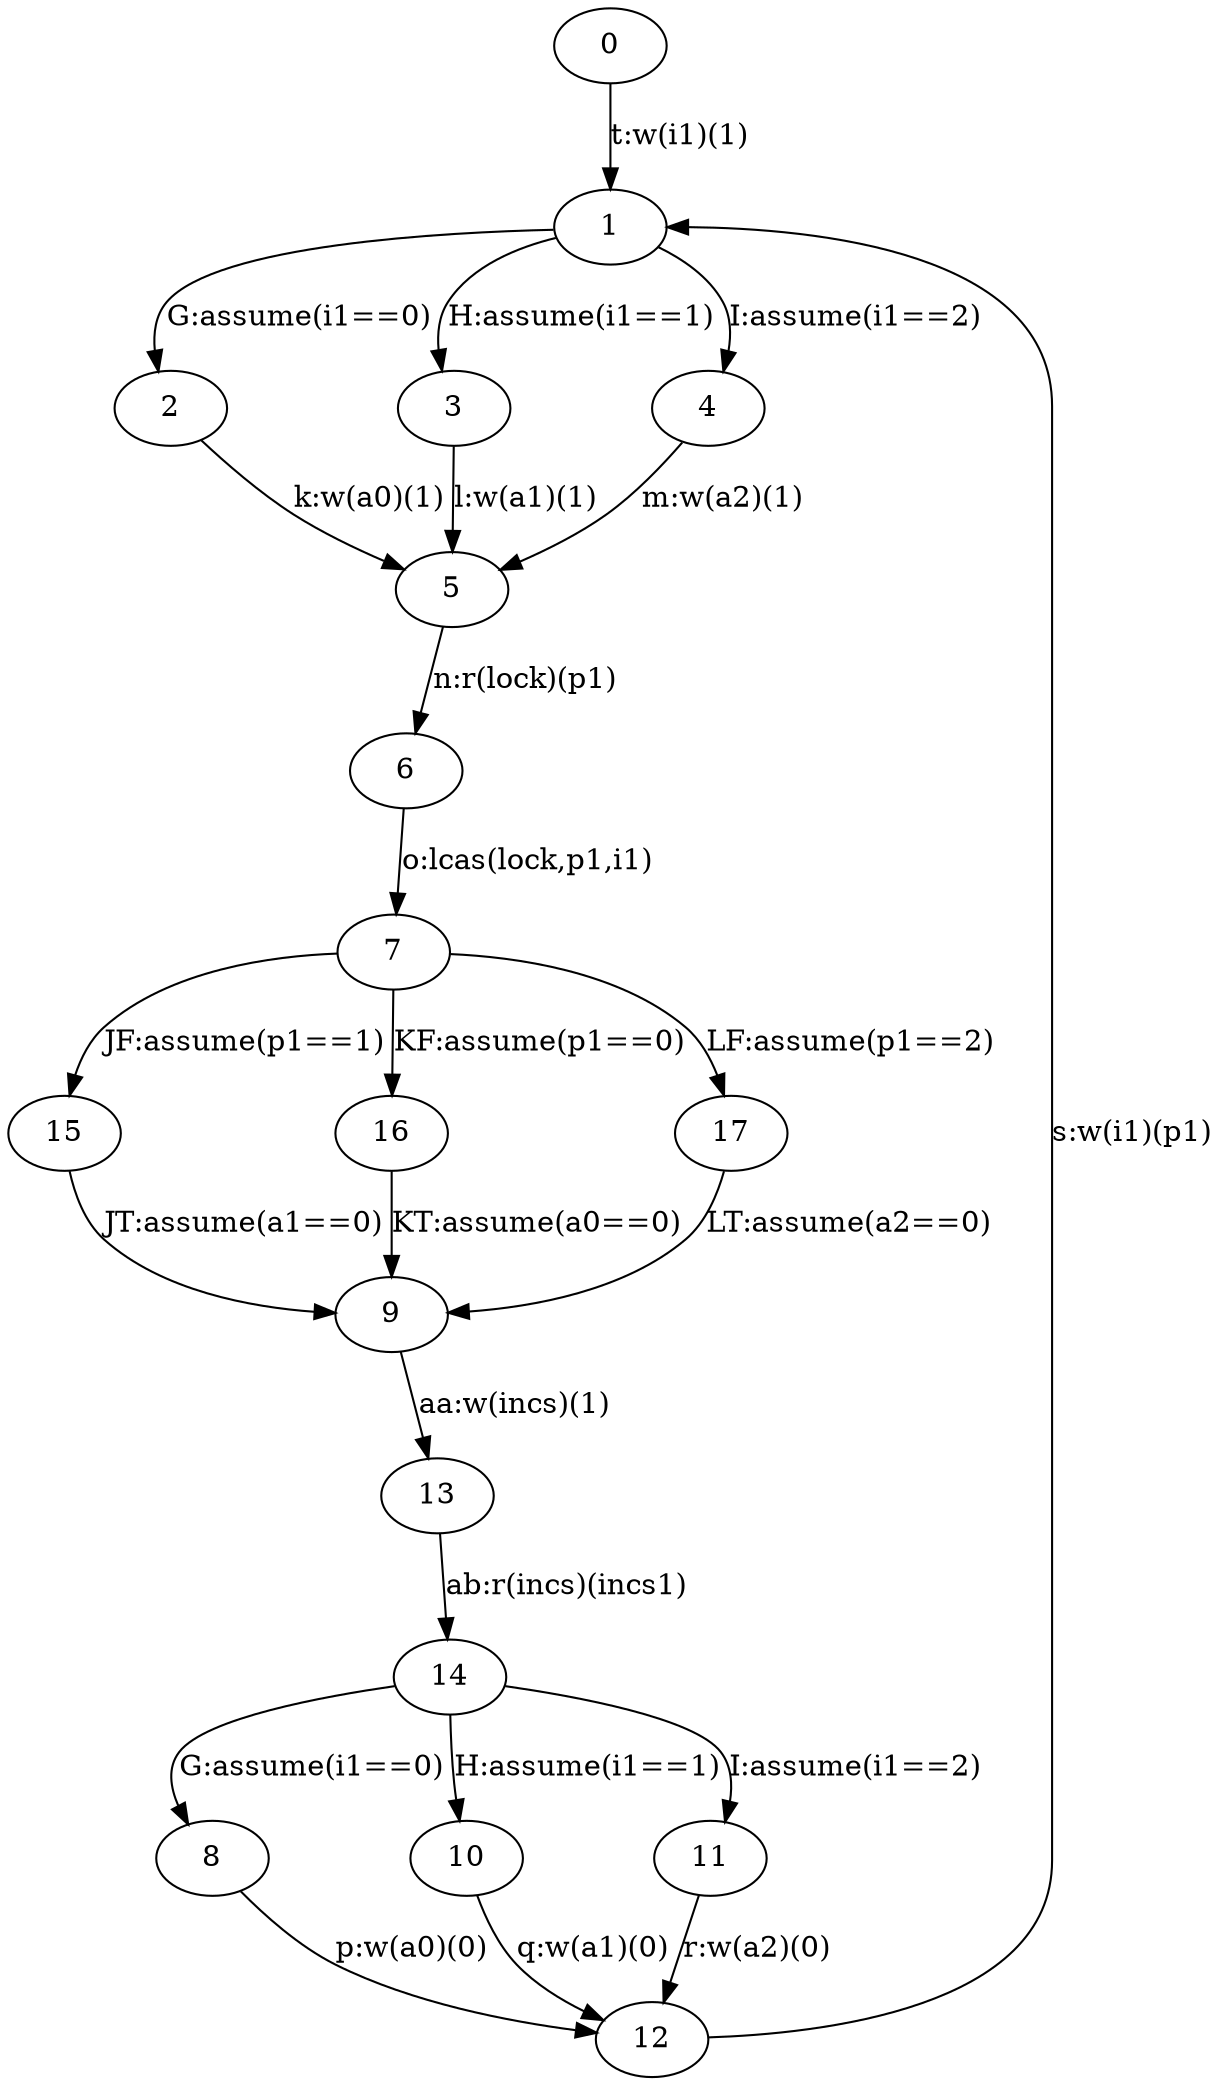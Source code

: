 digraph "unnamed" {
"1" [
fixedsize="false",
label="1",
regular="false",
];
"2" [
fixedsize="false",
label="2",
regular="false",
];
"3" [
fixedsize="false",
label="3",
regular="false",
];
"4" [
fixedsize="false",
label="4",
regular="false",
];
"5" [
fixedsize="false",
label="5",
regular="false",
];
"6" [
fixedsize="false",
label="6",
regular="false",
];
"7" [
fixedsize="false",
label="7",
regular="false",
];
"8" [
fixedsize="false",
label="8",
regular="false",
];
"1" -> "2" [
constraint="true",
decorate="false",
label="G:assume(i1==0)",
labelfloat="false",
];
"1" -> "3" [
constraint="true",
decorate="false",
label="H:assume(i1==1)",
labelfloat="false",
];
"1" -> "4" [
constraint="true",
decorate="false",
label="I:assume(i1==2)",
labelfloat="false",
];
"2" -> "5" [
constraint="true",
decorate="false",
label="k:w(a0)(1)",
labelfloat="false",
];
"3" -> "5" [
constraint="true",
decorate="false",
label="l:w(a1)(1)",
labelfloat="false",
];
"4" -> "5" [
constraint="true",
decorate="false",
label="m:w(a2)(1)",
labelfloat="false",
];
"5" -> "6" [
constraint="true",
decorate="false",
label="n:r(lock)(p1)",
labelfloat="false",
];
"6" -> "7" [
constraint="true",
decorate="false",
label="o:lcas(lock,p1,i1)",
labelfloat="false",
];
"8" [
fixedsize="false",
label="8",
regular="false",
];
"9" [
fixedsize="false",
label="9",
regular="false",
];
"10" [
fixedsize="false",
label="10",
regular="false",
];
"11" [
fixedsize="false",
label="11",
regular="false",
];
"12" [
fixedsize="false",
label="12",
regular="false",
];
"8" -> "12" [
constraint="true",
decorate="false",
label="p:w(a0)(0)",
labelfloat="false",
];
"10" -> "12" [
constraint="true",
decorate="false",
label="q:w(a1)(0)",
labelfloat="false",
];
"11" -> "12" [
constraint="true",
decorate="false",
label="r:w(a2)(0)",
labelfloat="false",
];
"12" -> "1" [
constraint="true",
decorate="false",
label="s:w(i1)(p1)",
labelfloat="false",
];
"0" [
fixedsize="false",
label="0",
regular="false",
];
"0" -> "1" [
constraint="true",
decorate="false",
label="t:w(i1)(1)",
labelfloat="false",
];
"13" [
fixedsize="false",
label="13",
regular="false",
];
"14" [
fixedsize="false",
label="14",
regular="false",
];
"9" -> "13" [
constraint="true",
decorate="false",
label="aa:w(incs)(1)",
labelfloat="false",
];
"13" -> "14" [
constraint="true",
decorate="false",
label="ab:r(incs)(incs1)",
labelfloat="false",
];
"14" -> "8" [
constraint="true",
decorate="false",
label="G:assume(i1==0)",
labelfloat="false",
];
"14" -> "10" [
constraint="true",
decorate="false",
label="H:assume(i1==1)",
labelfloat="false",
];
"14" -> "11" [
constraint="true",
decorate="false",
label="I:assume(i1==2)",
labelfloat="false",
];
"15" [
fixedsize="false",
label="15",
regular="false",
];
"16" [
fixedsize="false",
label="16",
regular="false",
];
"17" [
fixedsize="false",
label="17",
regular="false",
];
"7" -> "15" [
constraint="true",
decorate="false",
label="JF:assume(p1==1)",
labelfloat="false",
];
"7" -> "16" [
constraint="true",
decorate="false",
label="KF:assume(p1==0)",
labelfloat="false",
];
"15" -> "9" [
constraint="true",
decorate="false",
label="JT:assume(a1==0)",
labelfloat="false",
];
"16" -> "9" [
constraint="true",
decorate="false",
label="KT:assume(a0==0)",
labelfloat="false",
];
"17" -> "9" [
constraint="true",
decorate="false",
label="LT:assume(a2==0)",
labelfloat="false",
];
"7" -> "17" [
constraint="true",
decorate="false",
label="LF:assume(p1==2)",
labelfloat="false",
];
}
